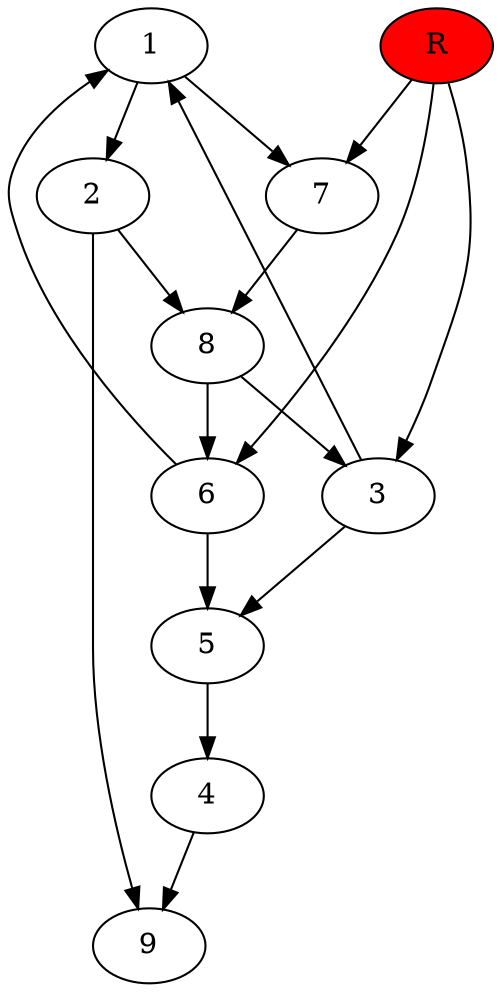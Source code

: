 digraph prb3030 {
	1
	2
	3
	4
	5
	6
	7
	8
	R [fillcolor="#ff0000" style=filled]
	1 -> 2
	1 -> 7
	2 -> 8
	2 -> 9
	3 -> 1
	3 -> 5
	4 -> 9
	5 -> 4
	6 -> 1
	6 -> 5
	7 -> 8
	8 -> 3
	8 -> 6
	R -> 3
	R -> 6
	R -> 7
}
